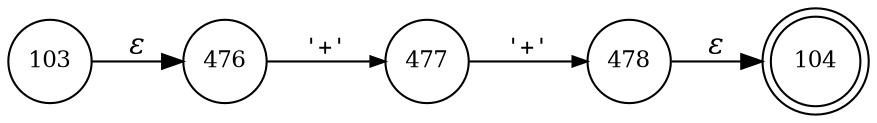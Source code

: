 digraph ATN {
rankdir=LR;
s104[fontsize=11, label="104", shape=doublecircle, fixedsize=true, width=.6];
s103[fontsize=11,label="103", shape=circle, fixedsize=true, width=.55, peripheries=1];
s476[fontsize=11,label="476", shape=circle, fixedsize=true, width=.55, peripheries=1];
s477[fontsize=11,label="477", shape=circle, fixedsize=true, width=.55, peripheries=1];
s478[fontsize=11,label="478", shape=circle, fixedsize=true, width=.55, peripheries=1];
s103 -> s476 [fontname="Times-Italic", label="&epsilon;"];
s476 -> s477 [fontsize=11, fontname="Courier", arrowsize=.7, label = "'+'", arrowhead = normal];
s477 -> s478 [fontsize=11, fontname="Courier", arrowsize=.7, label = "'+'", arrowhead = normal];
s478 -> s104 [fontname="Times-Italic", label="&epsilon;"];
}